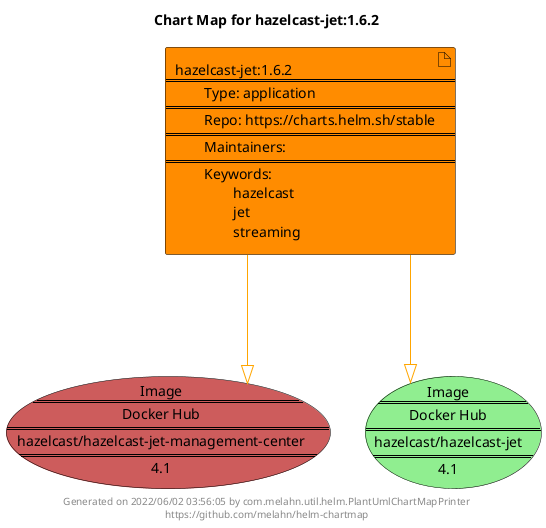 @startuml
skinparam linetype ortho
skinparam backgroundColor white
skinparam usecaseBorderColor black
skinparam usecaseArrowColor LightSlateGray
skinparam artifactBorderColor black
skinparam artifactArrowColor LightSlateGray

title Chart Map for hazelcast-jet:1.6.2

'There is one referenced Helm Chart
artifact "hazelcast-jet:1.6.2\n====\n\tType: application\n====\n\tRepo: https://charts.helm.sh/stable\n====\n\tMaintainers: \n====\n\tKeywords: \n\t\thazelcast\n\t\tjet\n\t\tstreaming" as hazelcast_jet_1_6_2 #Darkorange

'There are 2 referenced Docker Images
usecase "Image\n====\nDocker Hub\n====\nhazelcast/hazelcast-jet-management-center\n====\n4.1" as hazelcast_hazelcast_jet_management_center_4_1 #IndianRed
usecase "Image\n====\nDocker Hub\n====\nhazelcast/hazelcast-jet\n====\n4.1" as hazelcast_hazelcast_jet_4_1 #LightGreen

'Chart Dependencies
hazelcast_jet_1_6_2--[#orange]-|>hazelcast_hazelcast_jet_4_1
hazelcast_jet_1_6_2--[#orange]-|>hazelcast_hazelcast_jet_management_center_4_1

center footer Generated on 2022/06/02 03:56:05 by com.melahn.util.helm.PlantUmlChartMapPrinter\nhttps://github.com/melahn/helm-chartmap
@enduml
